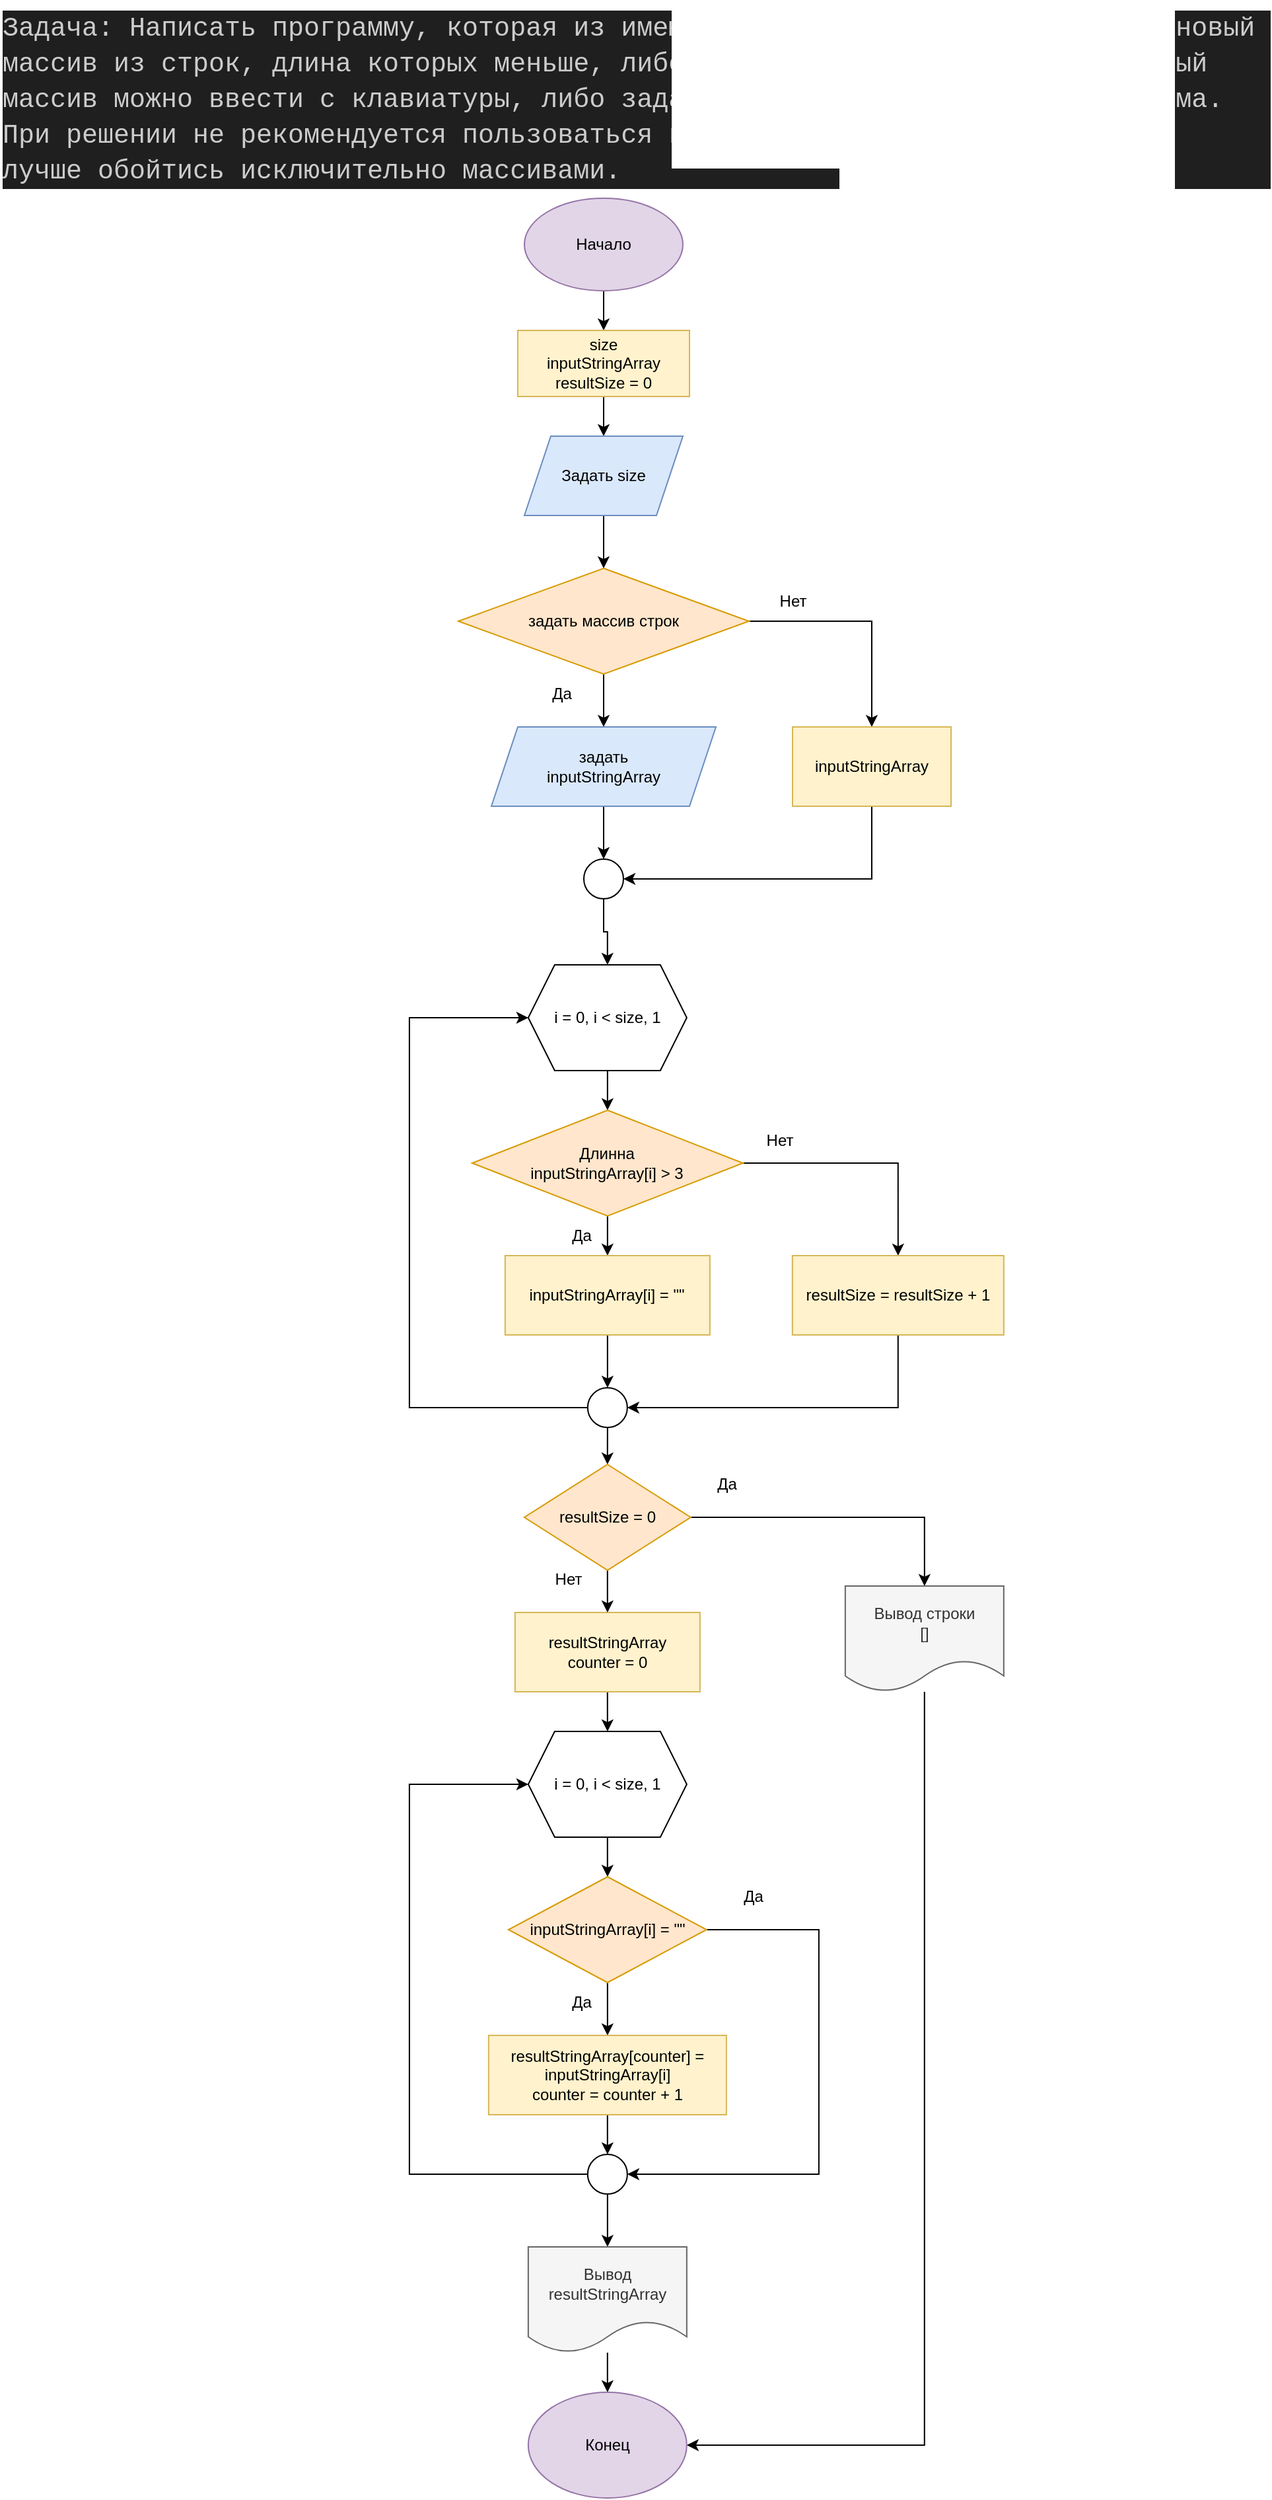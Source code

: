 <mxfile version="21.6.6" type="device">
  <diagram id="C5RBs43oDa-KdzZeNtuy" name="Page-1">
    <mxGraphModel dx="1517" dy="1047" grid="1" gridSize="10" guides="1" tooltips="1" connect="1" arrows="1" fold="1" page="1" pageScale="1" pageWidth="827" pageHeight="1169" math="0" shadow="0">
      <root>
        <mxCell id="WIyWlLk6GJQsqaUBKTNV-0" />
        <mxCell id="WIyWlLk6GJQsqaUBKTNV-1" parent="WIyWlLk6GJQsqaUBKTNV-0" />
        <mxCell id="r5HO1WXMPO1HEm4mYsf6-11" value="&lt;div style=&quot;color: rgb(204, 204, 204); background-color: rgb(31, 31, 31); font-family: Consolas, &amp;quot;Courier New&amp;quot;, monospace; font-size: 20px; line-height: 27px;&quot;&gt;Задача: Написать программу, которая из имеющегося массива строк формирует новый&amp;nbsp;&lt;/div&gt;&lt;div style=&quot;color: rgb(204, 204, 204); background-color: rgb(31, 31, 31); font-family: Consolas, &amp;quot;Courier New&amp;quot;, monospace; font-size: 20px; line-height: 27px;&quot;&gt;массив из строк, длина которых меньше, либо равна 3 символам. Первоначальный&amp;nbsp;&lt;/div&gt;&lt;div style=&quot;color: rgb(204, 204, 204); background-color: rgb(31, 31, 31); font-family: Consolas, &amp;quot;Courier New&amp;quot;, monospace; font-size: 20px; line-height: 27px;&quot;&gt;массив можно ввести с клавиатуры, либо задать на старте выполнения алгоритма.&amp;nbsp;&lt;/div&gt;&lt;div style=&quot;color: rgb(204, 204, 204); background-color: rgb(31, 31, 31); font-family: Consolas, &amp;quot;Courier New&amp;quot;, monospace; font-size: 20px; line-height: 27px;&quot;&gt;При решении не рекомендуется пользоваться коллекциями,&amp;nbsp;&lt;/div&gt;&lt;div style=&quot;color: rgb(204, 204, 204); background-color: rgb(31, 31, 31); font-family: Consolas, &amp;quot;Courier New&amp;quot;, monospace; font-size: 20px; line-height: 27px;&quot;&gt;лучше обойтись исключительно массивами.&lt;/div&gt;" style="text;html=1;align=left;verticalAlign=middle;resizable=0;points=[];autosize=1;strokeColor=none;fillColor=none;" vertex="1" parent="WIyWlLk6GJQsqaUBKTNV-1">
          <mxGeometry x="20" y="20" width="900" height="150" as="geometry" />
        </mxCell>
        <mxCell id="r5HO1WXMPO1HEm4mYsf6-73" style="edgeStyle=orthogonalEdgeStyle;rounded=0;orthogonalLoop=1;jettySize=auto;html=1;" edge="1" parent="WIyWlLk6GJQsqaUBKTNV-1" source="r5HO1WXMPO1HEm4mYsf6-12" target="r5HO1WXMPO1HEm4mYsf6-13">
          <mxGeometry relative="1" as="geometry" />
        </mxCell>
        <mxCell id="r5HO1WXMPO1HEm4mYsf6-12" value="Начало" style="ellipse;whiteSpace=wrap;html=1;fillColor=#e1d5e7;strokeColor=#9673a6;" vertex="1" parent="WIyWlLk6GJQsqaUBKTNV-1">
          <mxGeometry x="417" y="170" width="120" height="70" as="geometry" />
        </mxCell>
        <mxCell id="r5HO1WXMPO1HEm4mYsf6-74" style="edgeStyle=orthogonalEdgeStyle;rounded=0;orthogonalLoop=1;jettySize=auto;html=1;entryX=0.5;entryY=0;entryDx=0;entryDy=0;" edge="1" parent="WIyWlLk6GJQsqaUBKTNV-1" source="r5HO1WXMPO1HEm4mYsf6-13" target="r5HO1WXMPO1HEm4mYsf6-71">
          <mxGeometry relative="1" as="geometry" />
        </mxCell>
        <mxCell id="r5HO1WXMPO1HEm4mYsf6-13" value="size&lt;br&gt;inputStringArray&lt;br&gt;resultSize = 0" style="rounded=0;whiteSpace=wrap;html=1;fillColor=#fff2cc;strokeColor=#d6b656;" vertex="1" parent="WIyWlLk6GJQsqaUBKTNV-1">
          <mxGeometry x="412" y="270" width="130" height="50" as="geometry" />
        </mxCell>
        <mxCell id="r5HO1WXMPO1HEm4mYsf6-27" style="edgeStyle=orthogonalEdgeStyle;rounded=0;orthogonalLoop=1;jettySize=auto;html=1;exitX=0.5;exitY=1;exitDx=0;exitDy=0;entryX=0.5;entryY=0;entryDx=0;entryDy=0;" edge="1" parent="WIyWlLk6GJQsqaUBKTNV-1" target="r5HO1WXMPO1HEm4mYsf6-17">
          <mxGeometry relative="1" as="geometry">
            <mxPoint x="479.93" y="830" as="sourcePoint" />
          </mxGeometry>
        </mxCell>
        <mxCell id="r5HO1WXMPO1HEm4mYsf6-16" value="i = 0, i &amp;lt; size, 1" style="shape=hexagon;perimeter=hexagonPerimeter2;whiteSpace=wrap;html=1;fixedSize=1;" vertex="1" parent="WIyWlLk6GJQsqaUBKTNV-1">
          <mxGeometry x="419.93" y="750" width="120" height="80" as="geometry" />
        </mxCell>
        <mxCell id="r5HO1WXMPO1HEm4mYsf6-19" style="edgeStyle=orthogonalEdgeStyle;rounded=0;orthogonalLoop=1;jettySize=auto;html=1;exitX=0.5;exitY=1;exitDx=0;exitDy=0;entryX=0.5;entryY=0;entryDx=0;entryDy=0;" edge="1" parent="WIyWlLk6GJQsqaUBKTNV-1" source="r5HO1WXMPO1HEm4mYsf6-17" target="r5HO1WXMPO1HEm4mYsf6-18">
          <mxGeometry relative="1" as="geometry" />
        </mxCell>
        <mxCell id="r5HO1WXMPO1HEm4mYsf6-29" style="edgeStyle=orthogonalEdgeStyle;rounded=0;orthogonalLoop=1;jettySize=auto;html=1;exitX=1;exitY=0.5;exitDx=0;exitDy=0;entryX=0.5;entryY=0;entryDx=0;entryDy=0;" edge="1" parent="WIyWlLk6GJQsqaUBKTNV-1" source="r5HO1WXMPO1HEm4mYsf6-17" target="r5HO1WXMPO1HEm4mYsf6-28">
          <mxGeometry relative="1" as="geometry" />
        </mxCell>
        <mxCell id="r5HO1WXMPO1HEm4mYsf6-17" value="Длинна&lt;br&gt;inputStringArray[i] &amp;gt; 3" style="rhombus;whiteSpace=wrap;html=1;fillColor=#ffe6cc;strokeColor=#d79b00;" vertex="1" parent="WIyWlLk6GJQsqaUBKTNV-1">
          <mxGeometry x="377.43" y="860" width="205" height="80" as="geometry" />
        </mxCell>
        <mxCell id="r5HO1WXMPO1HEm4mYsf6-36" style="edgeStyle=orthogonalEdgeStyle;rounded=0;orthogonalLoop=1;jettySize=auto;html=1;entryX=0.5;entryY=0;entryDx=0;entryDy=0;" edge="1" parent="WIyWlLk6GJQsqaUBKTNV-1" source="r5HO1WXMPO1HEm4mYsf6-18" target="r5HO1WXMPO1HEm4mYsf6-34">
          <mxGeometry relative="1" as="geometry" />
        </mxCell>
        <mxCell id="r5HO1WXMPO1HEm4mYsf6-18" value="inputStringArray[i] = &quot;&quot;" style="rounded=0;whiteSpace=wrap;html=1;fillColor=#fff2cc;strokeColor=#d6b656;" vertex="1" parent="WIyWlLk6GJQsqaUBKTNV-1">
          <mxGeometry x="402.43" y="970" width="155" height="60" as="geometry" />
        </mxCell>
        <mxCell id="r5HO1WXMPO1HEm4mYsf6-20" value="Да" style="text;html=1;align=center;verticalAlign=middle;resizable=0;points=[];autosize=1;strokeColor=none;fillColor=none;" vertex="1" parent="WIyWlLk6GJQsqaUBKTNV-1">
          <mxGeometry x="439.93" y="940" width="40" height="30" as="geometry" />
        </mxCell>
        <mxCell id="r5HO1WXMPO1HEm4mYsf6-26" style="edgeStyle=orthogonalEdgeStyle;rounded=0;orthogonalLoop=1;jettySize=auto;html=1;exitX=0;exitY=0.5;exitDx=0;exitDy=0;entryX=0;entryY=0.5;entryDx=0;entryDy=0;" edge="1" parent="WIyWlLk6GJQsqaUBKTNV-1" source="r5HO1WXMPO1HEm4mYsf6-34">
          <mxGeometry relative="1" as="geometry">
            <mxPoint x="464.93" y="1075" as="sourcePoint" />
            <mxPoint x="419.93" y="790" as="targetPoint" />
            <Array as="points">
              <mxPoint x="329.93" y="1085" />
              <mxPoint x="329.93" y="790" />
            </Array>
          </mxGeometry>
        </mxCell>
        <mxCell id="r5HO1WXMPO1HEm4mYsf6-25" value="Нет" style="text;html=1;align=center;verticalAlign=middle;resizable=0;points=[];autosize=1;strokeColor=none;fillColor=none;" vertex="1" parent="WIyWlLk6GJQsqaUBKTNV-1">
          <mxGeometry x="589.93" y="868" width="40" height="30" as="geometry" />
        </mxCell>
        <mxCell id="r5HO1WXMPO1HEm4mYsf6-30" style="edgeStyle=orthogonalEdgeStyle;rounded=0;orthogonalLoop=1;jettySize=auto;html=1;entryX=1;entryY=0.5;entryDx=0;entryDy=0;" edge="1" parent="WIyWlLk6GJQsqaUBKTNV-1" source="r5HO1WXMPO1HEm4mYsf6-28" target="r5HO1WXMPO1HEm4mYsf6-34">
          <mxGeometry relative="1" as="geometry">
            <mxPoint x="494.93" y="1075" as="targetPoint" />
            <Array as="points">
              <mxPoint x="699.93" y="1085" />
            </Array>
          </mxGeometry>
        </mxCell>
        <mxCell id="r5HO1WXMPO1HEm4mYsf6-28" value="resultSize = resultSize + 1" style="rounded=0;whiteSpace=wrap;html=1;fillColor=#fff2cc;strokeColor=#d6b656;" vertex="1" parent="WIyWlLk6GJQsqaUBKTNV-1">
          <mxGeometry x="619.93" y="970" width="160" height="60" as="geometry" />
        </mxCell>
        <mxCell id="r5HO1WXMPO1HEm4mYsf6-87" style="edgeStyle=orthogonalEdgeStyle;rounded=0;orthogonalLoop=1;jettySize=auto;html=1;entryX=0.5;entryY=0;entryDx=0;entryDy=0;" edge="1" parent="WIyWlLk6GJQsqaUBKTNV-1" source="r5HO1WXMPO1HEm4mYsf6-32" target="r5HO1WXMPO1HEm4mYsf6-44">
          <mxGeometry relative="1" as="geometry" />
        </mxCell>
        <mxCell id="r5HO1WXMPO1HEm4mYsf6-32" value="resultStringArray&lt;br&gt;counter = 0" style="rounded=0;whiteSpace=wrap;html=1;fillColor=#fff2cc;strokeColor=#d6b656;" vertex="1" parent="WIyWlLk6GJQsqaUBKTNV-1">
          <mxGeometry x="409.93" y="1240" width="140" height="60" as="geometry" />
        </mxCell>
        <mxCell id="r5HO1WXMPO1HEm4mYsf6-43" style="edgeStyle=orthogonalEdgeStyle;rounded=0;orthogonalLoop=1;jettySize=auto;html=1;" edge="1" parent="WIyWlLk6GJQsqaUBKTNV-1" source="r5HO1WXMPO1HEm4mYsf6-34" target="r5HO1WXMPO1HEm4mYsf6-37">
          <mxGeometry relative="1" as="geometry" />
        </mxCell>
        <mxCell id="r5HO1WXMPO1HEm4mYsf6-34" value="" style="ellipse;whiteSpace=wrap;html=1;aspect=fixed;" vertex="1" parent="WIyWlLk6GJQsqaUBKTNV-1">
          <mxGeometry x="464.93" y="1070" width="30" height="30" as="geometry" />
        </mxCell>
        <mxCell id="r5HO1WXMPO1HEm4mYsf6-39" style="edgeStyle=orthogonalEdgeStyle;rounded=0;orthogonalLoop=1;jettySize=auto;html=1;entryX=0.5;entryY=0;entryDx=0;entryDy=0;" edge="1" parent="WIyWlLk6GJQsqaUBKTNV-1" source="r5HO1WXMPO1HEm4mYsf6-37" target="r5HO1WXMPO1HEm4mYsf6-38">
          <mxGeometry relative="1" as="geometry" />
        </mxCell>
        <mxCell id="r5HO1WXMPO1HEm4mYsf6-41" style="edgeStyle=orthogonalEdgeStyle;rounded=0;orthogonalLoop=1;jettySize=auto;html=1;entryX=0.5;entryY=0;entryDx=0;entryDy=0;" edge="1" parent="WIyWlLk6GJQsqaUBKTNV-1" source="r5HO1WXMPO1HEm4mYsf6-37" target="r5HO1WXMPO1HEm4mYsf6-32">
          <mxGeometry relative="1" as="geometry" />
        </mxCell>
        <mxCell id="r5HO1WXMPO1HEm4mYsf6-37" value="resultSize = 0" style="rhombus;whiteSpace=wrap;html=1;fillColor=#ffe6cc;strokeColor=#d79b00;" vertex="1" parent="WIyWlLk6GJQsqaUBKTNV-1">
          <mxGeometry x="416.93" y="1128" width="126" height="80" as="geometry" />
        </mxCell>
        <mxCell id="r5HO1WXMPO1HEm4mYsf6-64" style="edgeStyle=orthogonalEdgeStyle;rounded=0;orthogonalLoop=1;jettySize=auto;html=1;entryX=1;entryY=0.5;entryDx=0;entryDy=0;" edge="1" parent="WIyWlLk6GJQsqaUBKTNV-1" source="r5HO1WXMPO1HEm4mYsf6-38" target="r5HO1WXMPO1HEm4mYsf6-62">
          <mxGeometry relative="1" as="geometry">
            <Array as="points">
              <mxPoint x="719.93" y="1870" />
            </Array>
          </mxGeometry>
        </mxCell>
        <mxCell id="r5HO1WXMPO1HEm4mYsf6-38" value="Вывод строки&lt;br&gt;[]" style="shape=document;whiteSpace=wrap;html=1;boundedLbl=1;fillColor=#f5f5f5;fontColor=#333333;strokeColor=#666666;" vertex="1" parent="WIyWlLk6GJQsqaUBKTNV-1">
          <mxGeometry x="659.93" y="1220" width="120" height="80" as="geometry" />
        </mxCell>
        <mxCell id="r5HO1WXMPO1HEm4mYsf6-40" value="Да" style="text;html=1;align=center;verticalAlign=middle;resizable=0;points=[];autosize=1;strokeColor=none;fillColor=none;" vertex="1" parent="WIyWlLk6GJQsqaUBKTNV-1">
          <mxGeometry x="549.93" y="1128" width="40" height="30" as="geometry" />
        </mxCell>
        <mxCell id="r5HO1WXMPO1HEm4mYsf6-42" value="Нет" style="text;html=1;align=center;verticalAlign=middle;resizable=0;points=[];autosize=1;strokeColor=none;fillColor=none;" vertex="1" parent="WIyWlLk6GJQsqaUBKTNV-1">
          <mxGeometry x="429.93" y="1200" width="40" height="30" as="geometry" />
        </mxCell>
        <mxCell id="r5HO1WXMPO1HEm4mYsf6-46" style="edgeStyle=orthogonalEdgeStyle;rounded=0;orthogonalLoop=1;jettySize=auto;html=1;entryX=0.5;entryY=0;entryDx=0;entryDy=0;" edge="1" parent="WIyWlLk6GJQsqaUBKTNV-1" source="r5HO1WXMPO1HEm4mYsf6-44" target="r5HO1WXMPO1HEm4mYsf6-45">
          <mxGeometry relative="1" as="geometry" />
        </mxCell>
        <mxCell id="r5HO1WXMPO1HEm4mYsf6-44" value="i = 0, i &amp;lt; size, 1" style="shape=hexagon;perimeter=hexagonPerimeter2;whiteSpace=wrap;html=1;fixedSize=1;" vertex="1" parent="WIyWlLk6GJQsqaUBKTNV-1">
          <mxGeometry x="419.93" y="1330" width="120" height="80" as="geometry" />
        </mxCell>
        <mxCell id="r5HO1WXMPO1HEm4mYsf6-49" style="edgeStyle=orthogonalEdgeStyle;rounded=0;orthogonalLoop=1;jettySize=auto;html=1;" edge="1" parent="WIyWlLk6GJQsqaUBKTNV-1" source="r5HO1WXMPO1HEm4mYsf6-45" target="r5HO1WXMPO1HEm4mYsf6-52">
          <mxGeometry relative="1" as="geometry" />
        </mxCell>
        <mxCell id="r5HO1WXMPO1HEm4mYsf6-58" style="edgeStyle=orthogonalEdgeStyle;rounded=0;orthogonalLoop=1;jettySize=auto;html=1;exitX=1;exitY=0.5;exitDx=0;exitDy=0;entryX=1;entryY=0.5;entryDx=0;entryDy=0;" edge="1" parent="WIyWlLk6GJQsqaUBKTNV-1" source="r5HO1WXMPO1HEm4mYsf6-45" target="r5HO1WXMPO1HEm4mYsf6-56">
          <mxGeometry relative="1" as="geometry">
            <Array as="points">
              <mxPoint x="639.93" y="1480" />
              <mxPoint x="639.93" y="1665" />
            </Array>
          </mxGeometry>
        </mxCell>
        <mxCell id="r5HO1WXMPO1HEm4mYsf6-45" value="inputStringArray[i] = &quot;&quot;" style="rhombus;whiteSpace=wrap;html=1;fillColor=#ffe6cc;strokeColor=#d79b00;" vertex="1" parent="WIyWlLk6GJQsqaUBKTNV-1">
          <mxGeometry x="404.93" y="1440" width="150" height="80" as="geometry" />
        </mxCell>
        <mxCell id="r5HO1WXMPO1HEm4mYsf6-51" value="Да" style="text;html=1;align=center;verticalAlign=middle;resizable=0;points=[];autosize=1;strokeColor=none;fillColor=none;" vertex="1" parent="WIyWlLk6GJQsqaUBKTNV-1">
          <mxGeometry x="439.93" y="1520" width="40" height="30" as="geometry" />
        </mxCell>
        <mxCell id="r5HO1WXMPO1HEm4mYsf6-57" style="edgeStyle=orthogonalEdgeStyle;rounded=0;orthogonalLoop=1;jettySize=auto;html=1;entryX=0.5;entryY=0;entryDx=0;entryDy=0;" edge="1" parent="WIyWlLk6GJQsqaUBKTNV-1" source="r5HO1WXMPO1HEm4mYsf6-52" target="r5HO1WXMPO1HEm4mYsf6-56">
          <mxGeometry relative="1" as="geometry" />
        </mxCell>
        <mxCell id="r5HO1WXMPO1HEm4mYsf6-52" value="resultStringArray[counter] =&lt;br&gt;inputStringArray[i]&lt;br&gt;counter = counter + 1" style="rounded=0;whiteSpace=wrap;html=1;fillColor=#fff2cc;strokeColor=#d6b656;" vertex="1" parent="WIyWlLk6GJQsqaUBKTNV-1">
          <mxGeometry x="389.93" y="1560" width="180" height="60" as="geometry" />
        </mxCell>
        <mxCell id="r5HO1WXMPO1HEm4mYsf6-54" value="Да" style="text;html=1;align=center;verticalAlign=middle;resizable=0;points=[];autosize=1;strokeColor=none;fillColor=none;" vertex="1" parent="WIyWlLk6GJQsqaUBKTNV-1">
          <mxGeometry x="569.93" y="1440" width="40" height="30" as="geometry" />
        </mxCell>
        <mxCell id="r5HO1WXMPO1HEm4mYsf6-59" style="edgeStyle=orthogonalEdgeStyle;rounded=0;orthogonalLoop=1;jettySize=auto;html=1;exitX=0;exitY=0.5;exitDx=0;exitDy=0;entryX=0;entryY=0.5;entryDx=0;entryDy=0;" edge="1" parent="WIyWlLk6GJQsqaUBKTNV-1" source="r5HO1WXMPO1HEm4mYsf6-56" target="r5HO1WXMPO1HEm4mYsf6-44">
          <mxGeometry relative="1" as="geometry">
            <Array as="points">
              <mxPoint x="329.93" y="1665" />
              <mxPoint x="329.93" y="1370" />
            </Array>
          </mxGeometry>
        </mxCell>
        <mxCell id="r5HO1WXMPO1HEm4mYsf6-61" style="edgeStyle=orthogonalEdgeStyle;rounded=0;orthogonalLoop=1;jettySize=auto;html=1;entryX=0.5;entryY=0;entryDx=0;entryDy=0;" edge="1" parent="WIyWlLk6GJQsqaUBKTNV-1" source="r5HO1WXMPO1HEm4mYsf6-56" target="r5HO1WXMPO1HEm4mYsf6-60">
          <mxGeometry relative="1" as="geometry" />
        </mxCell>
        <mxCell id="r5HO1WXMPO1HEm4mYsf6-56" value="" style="ellipse;whiteSpace=wrap;html=1;aspect=fixed;" vertex="1" parent="WIyWlLk6GJQsqaUBKTNV-1">
          <mxGeometry x="464.93" y="1650" width="30" height="30" as="geometry" />
        </mxCell>
        <mxCell id="r5HO1WXMPO1HEm4mYsf6-63" style="edgeStyle=orthogonalEdgeStyle;rounded=0;orthogonalLoop=1;jettySize=auto;html=1;entryX=0.5;entryY=0;entryDx=0;entryDy=0;" edge="1" parent="WIyWlLk6GJQsqaUBKTNV-1" source="r5HO1WXMPO1HEm4mYsf6-60" target="r5HO1WXMPO1HEm4mYsf6-62">
          <mxGeometry relative="1" as="geometry" />
        </mxCell>
        <mxCell id="r5HO1WXMPO1HEm4mYsf6-60" value="Вывод&lt;br&gt;resultStringArray" style="shape=document;whiteSpace=wrap;html=1;boundedLbl=1;fillColor=#f5f5f5;fontColor=#333333;strokeColor=#666666;" vertex="1" parent="WIyWlLk6GJQsqaUBKTNV-1">
          <mxGeometry x="419.93" y="1720" width="120" height="80" as="geometry" />
        </mxCell>
        <mxCell id="r5HO1WXMPO1HEm4mYsf6-62" value="Конец" style="ellipse;whiteSpace=wrap;html=1;fillColor=#e1d5e7;strokeColor=#9673a6;" vertex="1" parent="WIyWlLk6GJQsqaUBKTNV-1">
          <mxGeometry x="419.93" y="1830" width="120" height="80" as="geometry" />
        </mxCell>
        <mxCell id="r5HO1WXMPO1HEm4mYsf6-77" style="edgeStyle=orthogonalEdgeStyle;rounded=0;orthogonalLoop=1;jettySize=auto;html=1;entryX=0.5;entryY=0;entryDx=0;entryDy=0;" edge="1" parent="WIyWlLk6GJQsqaUBKTNV-1" source="r5HO1WXMPO1HEm4mYsf6-66" target="r5HO1WXMPO1HEm4mYsf6-67">
          <mxGeometry relative="1" as="geometry" />
        </mxCell>
        <mxCell id="r5HO1WXMPO1HEm4mYsf6-79" style="edgeStyle=orthogonalEdgeStyle;rounded=0;orthogonalLoop=1;jettySize=auto;html=1;entryX=0.5;entryY=0;entryDx=0;entryDy=0;" edge="1" parent="WIyWlLk6GJQsqaUBKTNV-1" source="r5HO1WXMPO1HEm4mYsf6-66" target="r5HO1WXMPO1HEm4mYsf6-70">
          <mxGeometry relative="1" as="geometry" />
        </mxCell>
        <mxCell id="r5HO1WXMPO1HEm4mYsf6-66" value="задать массив строк" style="rhombus;whiteSpace=wrap;html=1;fillColor=#ffe6cc;strokeColor=#d79b00;" vertex="1" parent="WIyWlLk6GJQsqaUBKTNV-1">
          <mxGeometry x="367" y="450" width="220" height="80" as="geometry" />
        </mxCell>
        <mxCell id="r5HO1WXMPO1HEm4mYsf6-84" style="edgeStyle=orthogonalEdgeStyle;rounded=0;orthogonalLoop=1;jettySize=auto;html=1;entryX=0.5;entryY=0;entryDx=0;entryDy=0;" edge="1" parent="WIyWlLk6GJQsqaUBKTNV-1" source="r5HO1WXMPO1HEm4mYsf6-67" target="r5HO1WXMPO1HEm4mYsf6-82">
          <mxGeometry relative="1" as="geometry" />
        </mxCell>
        <mxCell id="r5HO1WXMPO1HEm4mYsf6-67" value="задать&lt;br&gt;inputStringArray" style="shape=parallelogram;perimeter=parallelogramPerimeter;whiteSpace=wrap;html=1;fixedSize=1;fillColor=#dae8fc;strokeColor=#6c8ebf;" vertex="1" parent="WIyWlLk6GJQsqaUBKTNV-1">
          <mxGeometry x="392" y="570" width="170" height="60" as="geometry" />
        </mxCell>
        <mxCell id="r5HO1WXMPO1HEm4mYsf6-85" style="edgeStyle=orthogonalEdgeStyle;rounded=0;orthogonalLoop=1;jettySize=auto;html=1;entryX=1;entryY=0.5;entryDx=0;entryDy=0;" edge="1" parent="WIyWlLk6GJQsqaUBKTNV-1" source="r5HO1WXMPO1HEm4mYsf6-70" target="r5HO1WXMPO1HEm4mYsf6-82">
          <mxGeometry relative="1" as="geometry">
            <Array as="points">
              <mxPoint x="680" y="685" />
            </Array>
          </mxGeometry>
        </mxCell>
        <mxCell id="r5HO1WXMPO1HEm4mYsf6-70" value="inputStringArray" style="rounded=0;whiteSpace=wrap;html=1;fillColor=#fff2cc;strokeColor=#d6b656;" vertex="1" parent="WIyWlLk6GJQsqaUBKTNV-1">
          <mxGeometry x="620" y="570" width="120" height="60" as="geometry" />
        </mxCell>
        <mxCell id="r5HO1WXMPO1HEm4mYsf6-76" style="edgeStyle=orthogonalEdgeStyle;rounded=0;orthogonalLoop=1;jettySize=auto;html=1;" edge="1" parent="WIyWlLk6GJQsqaUBKTNV-1" source="r5HO1WXMPO1HEm4mYsf6-71" target="r5HO1WXMPO1HEm4mYsf6-66">
          <mxGeometry relative="1" as="geometry" />
        </mxCell>
        <mxCell id="r5HO1WXMPO1HEm4mYsf6-71" value="Задать size" style="shape=parallelogram;perimeter=parallelogramPerimeter;whiteSpace=wrap;html=1;fixedSize=1;fillColor=#dae8fc;strokeColor=#6c8ebf;" vertex="1" parent="WIyWlLk6GJQsqaUBKTNV-1">
          <mxGeometry x="417" y="350" width="120" height="60" as="geometry" />
        </mxCell>
        <mxCell id="r5HO1WXMPO1HEm4mYsf6-78" value="Да" style="text;html=1;align=center;verticalAlign=middle;resizable=0;points=[];autosize=1;strokeColor=none;fillColor=none;" vertex="1" parent="WIyWlLk6GJQsqaUBKTNV-1">
          <mxGeometry x="425" y="530" width="40" height="30" as="geometry" />
        </mxCell>
        <mxCell id="r5HO1WXMPO1HEm4mYsf6-80" value="Нет" style="text;html=1;align=center;verticalAlign=middle;resizable=0;points=[];autosize=1;strokeColor=none;fillColor=none;" vertex="1" parent="WIyWlLk6GJQsqaUBKTNV-1">
          <mxGeometry x="600" y="460" width="40" height="30" as="geometry" />
        </mxCell>
        <mxCell id="r5HO1WXMPO1HEm4mYsf6-86" style="edgeStyle=orthogonalEdgeStyle;rounded=0;orthogonalLoop=1;jettySize=auto;html=1;" edge="1" parent="WIyWlLk6GJQsqaUBKTNV-1" source="r5HO1WXMPO1HEm4mYsf6-82" target="r5HO1WXMPO1HEm4mYsf6-16">
          <mxGeometry relative="1" as="geometry" />
        </mxCell>
        <mxCell id="r5HO1WXMPO1HEm4mYsf6-82" value="" style="ellipse;whiteSpace=wrap;html=1;aspect=fixed;" vertex="1" parent="WIyWlLk6GJQsqaUBKTNV-1">
          <mxGeometry x="462" y="670" width="30" height="30" as="geometry" />
        </mxCell>
      </root>
    </mxGraphModel>
  </diagram>
</mxfile>
